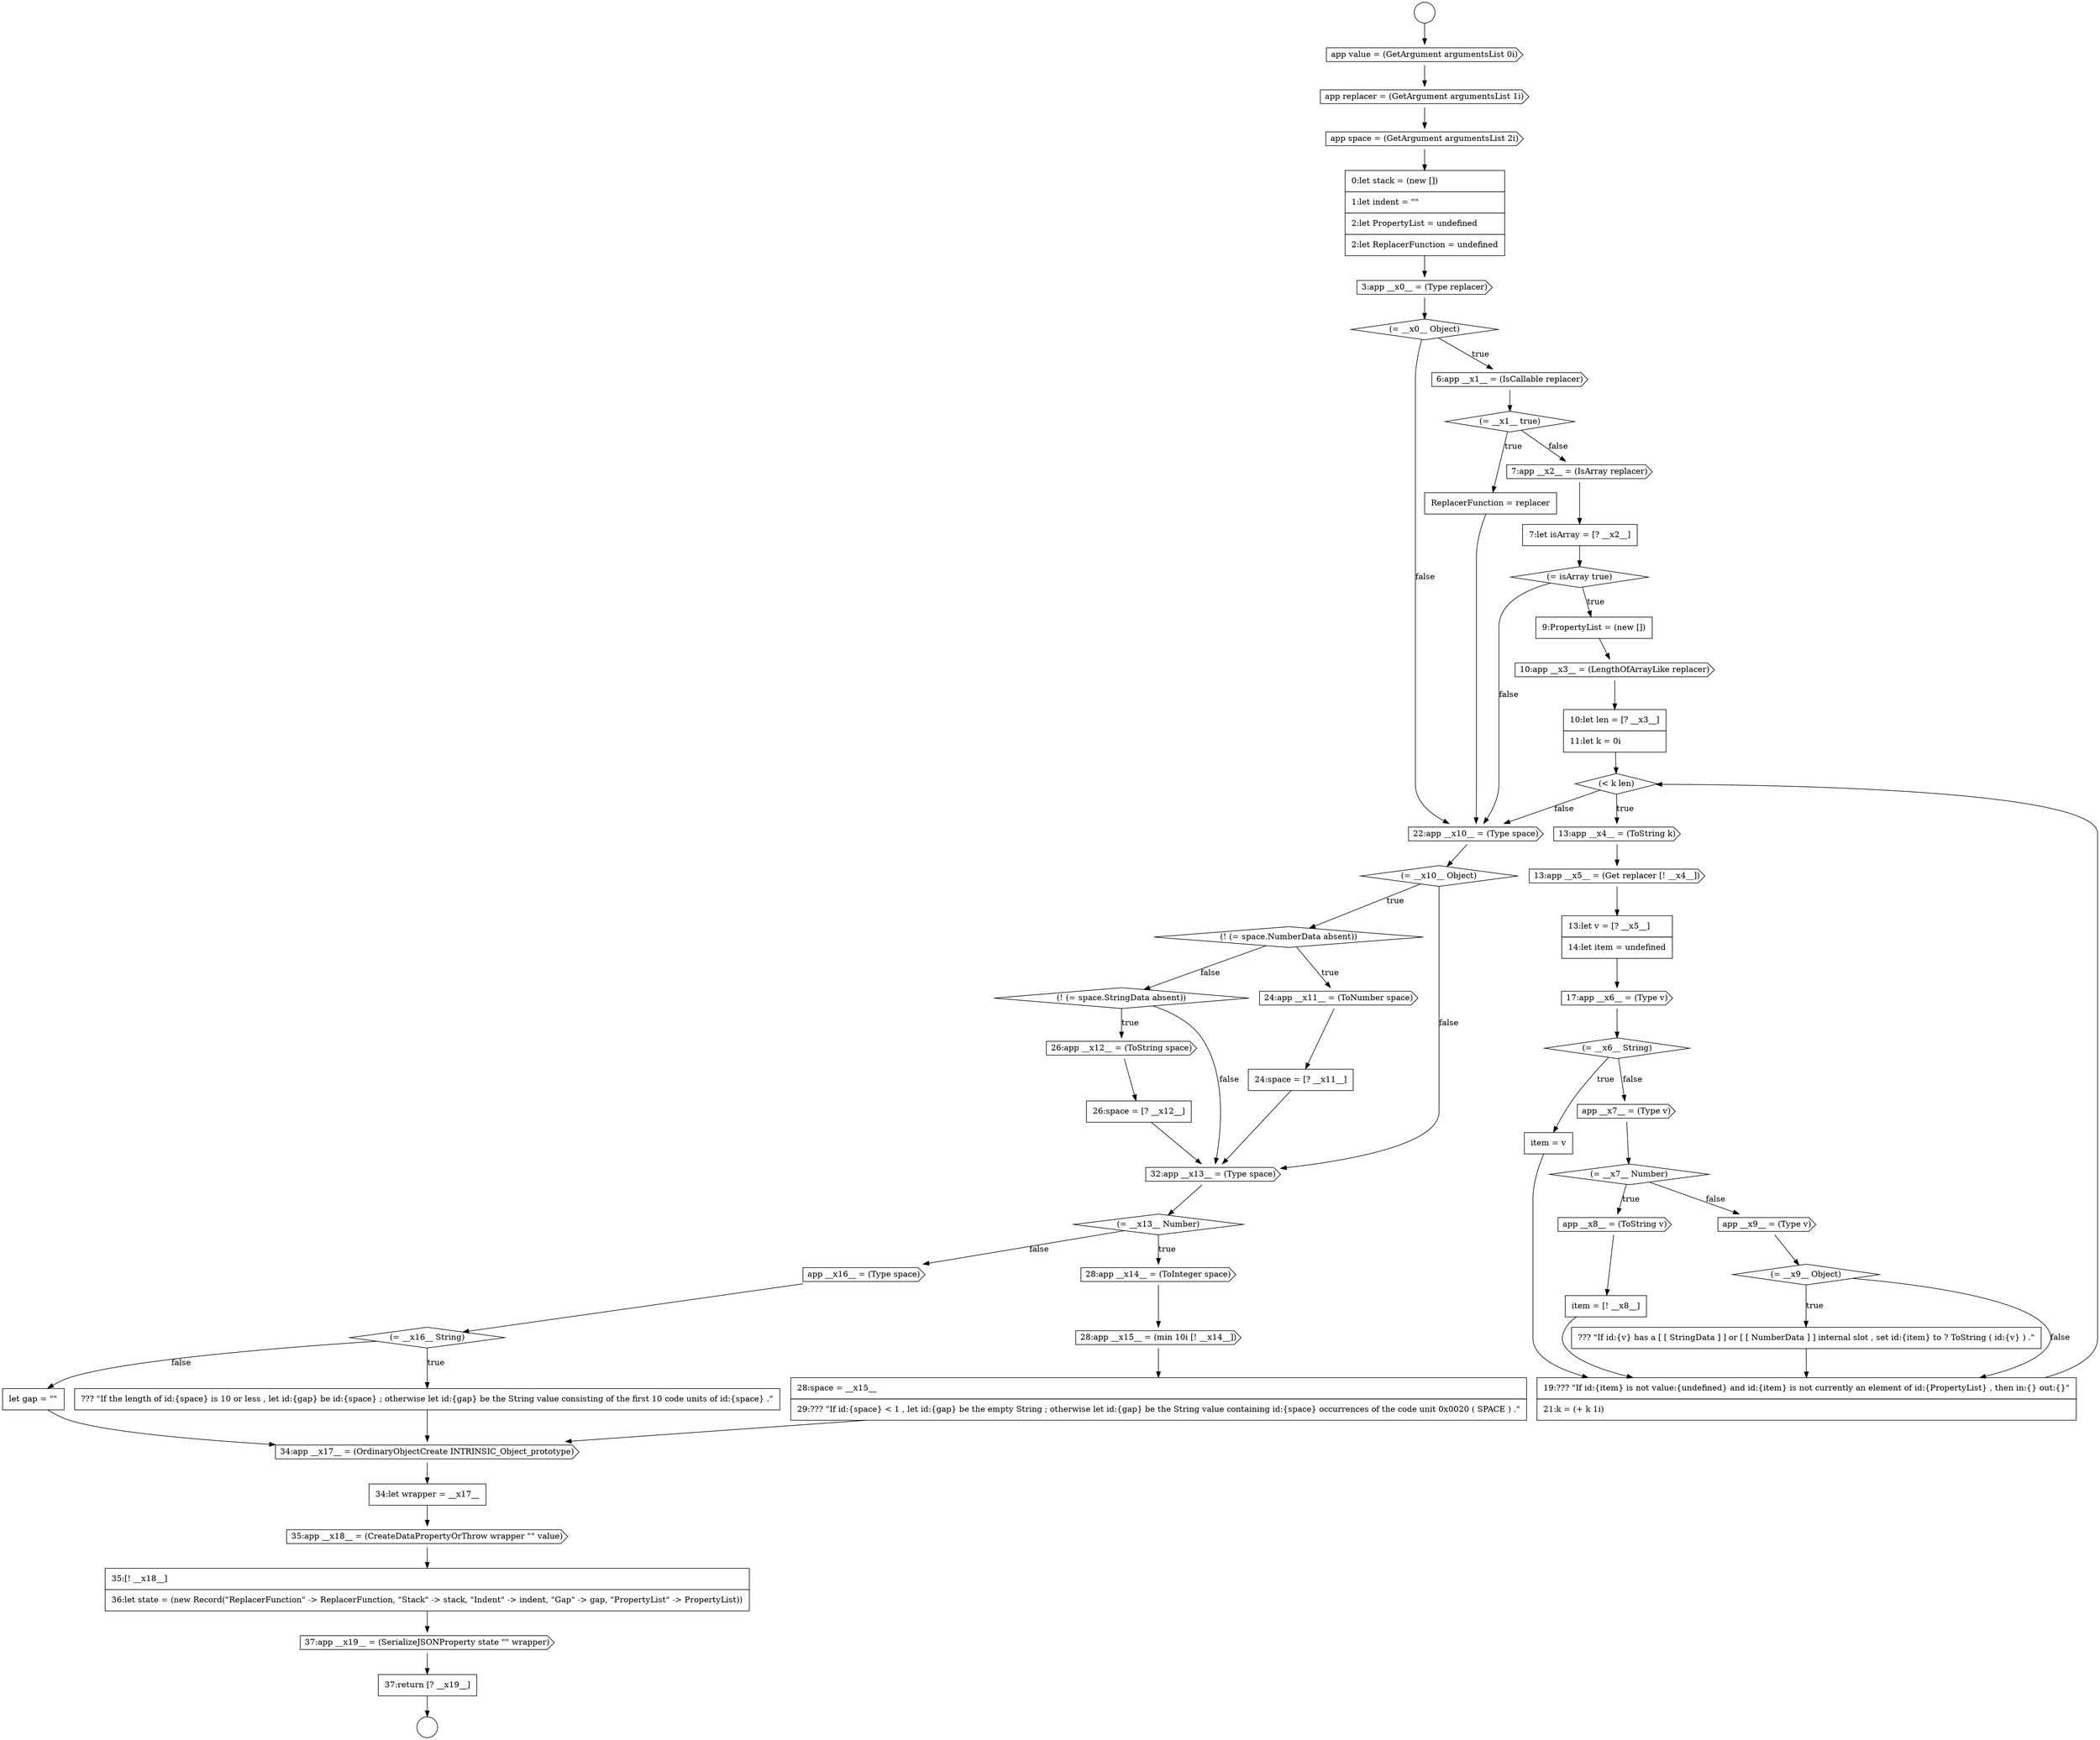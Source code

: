 digraph {
  node17665 [shape=cds, label=<<font color="black">22:app __x10__ = (Type space)</font>> color="black" fillcolor="white" style=filled]
  node17687 [shape=none, margin=0, label=<<font color="black">
    <table border="0" cellborder="1" cellspacing="0" cellpadding="10">
      <tr><td align="left">37:return [? __x19__]</td></tr>
    </table>
  </font>> color="black" fillcolor="white" style=filled]
  node17663 [shape=none, margin=0, label=<<font color="black">
    <table border="0" cellborder="1" cellspacing="0" cellpadding="10">
      <tr><td align="left">??? &quot;If id:{v} has a [ [ StringData ] ] or [ [ NumberData ] ] internal slot , set id:{item} to ? ToString ( id:{v} ) .&quot;</td></tr>
    </table>
  </font>> color="black" fillcolor="white" style=filled]
  node17671 [shape=cds, label=<<font color="black">26:app __x12__ = (ToString space)</font>> color="black" fillcolor="white" style=filled]
  node17639 [shape=cds, label=<<font color="black">3:app __x0__ = (Type replacer)</font>> color="black" fillcolor="white" style=filled]
  node17684 [shape=cds, label=<<font color="black">35:app __x18__ = (CreateDataPropertyOrThrow wrapper &quot;&quot; value)</font>> color="black" fillcolor="white" style=filled]
  node17656 [shape=none, margin=0, label=<<font color="black">
    <table border="0" cellborder="1" cellspacing="0" cellpadding="10">
      <tr><td align="left">item = v</td></tr>
    </table>
  </font>> color="black" fillcolor="white" style=filled]
  node17641 [shape=cds, label=<<font color="black">6:app __x1__ = (IsCallable replacer)</font>> color="black" fillcolor="white" style=filled]
  node17677 [shape=none, margin=0, label=<<font color="black">
    <table border="0" cellborder="1" cellspacing="0" cellpadding="10">
      <tr><td align="left">28:space = __x15__</td></tr>
      <tr><td align="left">29:??? &quot;If id:{space} &lt; 1 , let id:{gap} be the empty String ; otherwise let id:{gap} be the String value containing id:{space} occurrences of the code unit 0x0020 ( SPACE ) .&quot;</td></tr>
    </table>
  </font>> color="black" fillcolor="white" style=filled]
  node17662 [shape=diamond, label=<<font color="black">(= __x9__ Object)</font>> color="black" fillcolor="white" style=filled]
  node17667 [shape=diamond, label=<<font color="black">(! (= space.NumberData absent))</font>> color="black" fillcolor="white" style=filled]
  node17652 [shape=cds, label=<<font color="black">13:app __x5__ = (Get replacer [! __x4__])</font>> color="black" fillcolor="white" style=filled]
  node17635 [shape=cds, label=<<font color="black">app value = (GetArgument argumentsList 0i)</font>> color="black" fillcolor="white" style=filled]
  node17633 [shape=circle label=" " color="black" fillcolor="white" style=filled]
  node17674 [shape=diamond, label=<<font color="black">(= __x13__ Number)</font>> color="black" fillcolor="white" style=filled]
  node17645 [shape=none, margin=0, label=<<font color="black">
    <table border="0" cellborder="1" cellspacing="0" cellpadding="10">
      <tr><td align="left">7:let isArray = [? __x2__]</td></tr>
    </table>
  </font>> color="black" fillcolor="white" style=filled]
  node17655 [shape=diamond, label=<<font color="black">(= __x6__ String)</font>> color="black" fillcolor="white" style=filled]
  node17642 [shape=diamond, label=<<font color="black">(= __x1__ true)</font>> color="black" fillcolor="white" style=filled]
  node17670 [shape=diamond, label=<<font color="black">(! (= space.StringData absent))</font>> color="black" fillcolor="white" style=filled]
  node17683 [shape=none, margin=0, label=<<font color="black">
    <table border="0" cellborder="1" cellspacing="0" cellpadding="10">
      <tr><td align="left">34:let wrapper = __x17__</td></tr>
    </table>
  </font>> color="black" fillcolor="white" style=filled]
  node17659 [shape=cds, label=<<font color="black">app __x8__ = (ToString v)</font>> color="black" fillcolor="white" style=filled]
  node17638 [shape=none, margin=0, label=<<font color="black">
    <table border="0" cellborder="1" cellspacing="0" cellpadding="10">
      <tr><td align="left">0:let stack = (new [])</td></tr>
      <tr><td align="left">1:let indent = &quot;&quot;</td></tr>
      <tr><td align="left">2:let PropertyList = undefined</td></tr>
      <tr><td align="left">2:let ReplacerFunction = undefined</td></tr>
    </table>
  </font>> color="black" fillcolor="white" style=filled]
  node17678 [shape=cds, label=<<font color="black">app __x16__ = (Type space)</font>> color="black" fillcolor="white" style=filled]
  node17675 [shape=cds, label=<<font color="black">28:app __x14__ = (ToInteger space)</font>> color="black" fillcolor="white" style=filled]
  node17651 [shape=cds, label=<<font color="black">13:app __x4__ = (ToString k)</font>> color="black" fillcolor="white" style=filled]
  node17646 [shape=diamond, label=<<font color="black">(= isArray true)</font>> color="black" fillcolor="white" style=filled]
  node17686 [shape=cds, label=<<font color="black">37:app __x19__ = (SerializeJSONProperty state &quot;&quot; wrapper)</font>> color="black" fillcolor="white" style=filled]
  node17669 [shape=none, margin=0, label=<<font color="black">
    <table border="0" cellborder="1" cellspacing="0" cellpadding="10">
      <tr><td align="left">24:space = [? __x11__]</td></tr>
    </table>
  </font>> color="black" fillcolor="white" style=filled]
  node17654 [shape=cds, label=<<font color="black">17:app __x6__ = (Type v)</font>> color="black" fillcolor="white" style=filled]
  node17643 [shape=none, margin=0, label=<<font color="black">
    <table border="0" cellborder="1" cellspacing="0" cellpadding="10">
      <tr><td align="left">ReplacerFunction = replacer</td></tr>
    </table>
  </font>> color="black" fillcolor="white" style=filled]
  node17660 [shape=none, margin=0, label=<<font color="black">
    <table border="0" cellborder="1" cellspacing="0" cellpadding="10">
      <tr><td align="left">item = [! __x8__]</td></tr>
    </table>
  </font>> color="black" fillcolor="white" style=filled]
  node17682 [shape=cds, label=<<font color="black">34:app __x17__ = (OrdinaryObjectCreate INTRINSIC_Object_prototype)</font>> color="black" fillcolor="white" style=filled]
  node17637 [shape=cds, label=<<font color="black">app space = (GetArgument argumentsList 2i)</font>> color="black" fillcolor="white" style=filled]
  node17650 [shape=diamond, label=<<font color="black">(&lt; k len)</font>> color="black" fillcolor="white" style=filled]
  node17679 [shape=diamond, label=<<font color="black">(= __x16__ String)</font>> color="black" fillcolor="white" style=filled]
  node17647 [shape=none, margin=0, label=<<font color="black">
    <table border="0" cellborder="1" cellspacing="0" cellpadding="10">
      <tr><td align="left">9:PropertyList = (new [])</td></tr>
    </table>
  </font>> color="black" fillcolor="white" style=filled]
  node17676 [shape=cds, label=<<font color="black">28:app __x15__ = (min 10i [! __x14__])</font>> color="black" fillcolor="white" style=filled]
  node17664 [shape=none, margin=0, label=<<font color="black">
    <table border="0" cellborder="1" cellspacing="0" cellpadding="10">
      <tr><td align="left">19:??? &quot;If id:{item} is not value:{undefined} and id:{item} is not currently an element of id:{PropertyList} , then in:{} out:{}&quot;</td></tr>
      <tr><td align="left">21:k = (+ k 1i)</td></tr>
    </table>
  </font>> color="black" fillcolor="white" style=filled]
  node17685 [shape=none, margin=0, label=<<font color="black">
    <table border="0" cellborder="1" cellspacing="0" cellpadding="10">
      <tr><td align="left">35:[! __x18__]</td></tr>
      <tr><td align="left">36:let state = (new Record(&quot;ReplacerFunction&quot; -&gt; ReplacerFunction, &quot;Stack&quot; -&gt; stack, &quot;Indent&quot; -&gt; indent, &quot;Gap&quot; -&gt; gap, &quot;PropertyList&quot; -&gt; PropertyList))</td></tr>
    </table>
  </font>> color="black" fillcolor="white" style=filled]
  node17668 [shape=cds, label=<<font color="black">24:app __x11__ = (ToNumber space)</font>> color="black" fillcolor="white" style=filled]
  node17657 [shape=cds, label=<<font color="black">app __x7__ = (Type v)</font>> color="black" fillcolor="white" style=filled]
  node17640 [shape=diamond, label=<<font color="black">(= __x0__ Object)</font>> color="black" fillcolor="white" style=filled]
  node17666 [shape=diamond, label=<<font color="black">(= __x10__ Object)</font>> color="black" fillcolor="white" style=filled]
  node17672 [shape=none, margin=0, label=<<font color="black">
    <table border="0" cellborder="1" cellspacing="0" cellpadding="10">
      <tr><td align="left">26:space = [? __x12__]</td></tr>
    </table>
  </font>> color="black" fillcolor="white" style=filled]
  node17681 [shape=none, margin=0, label=<<font color="black">
    <table border="0" cellborder="1" cellspacing="0" cellpadding="10">
      <tr><td align="left">let gap = &quot;&quot;</td></tr>
    </table>
  </font>> color="black" fillcolor="white" style=filled]
  node17653 [shape=none, margin=0, label=<<font color="black">
    <table border="0" cellborder="1" cellspacing="0" cellpadding="10">
      <tr><td align="left">13:let v = [? __x5__]</td></tr>
      <tr><td align="left">14:let item = undefined</td></tr>
    </table>
  </font>> color="black" fillcolor="white" style=filled]
  node17644 [shape=cds, label=<<font color="black">7:app __x2__ = (IsArray replacer)</font>> color="black" fillcolor="white" style=filled]
  node17649 [shape=none, margin=0, label=<<font color="black">
    <table border="0" cellborder="1" cellspacing="0" cellpadding="10">
      <tr><td align="left">10:let len = [? __x3__]</td></tr>
      <tr><td align="left">11:let k = 0i</td></tr>
    </table>
  </font>> color="black" fillcolor="white" style=filled]
  node17648 [shape=cds, label=<<font color="black">10:app __x3__ = (LengthOfArrayLike replacer)</font>> color="black" fillcolor="white" style=filled]
  node17680 [shape=none, margin=0, label=<<font color="black">
    <table border="0" cellborder="1" cellspacing="0" cellpadding="10">
      <tr><td align="left">??? &quot;If the length of id:{space} is 10 or less , let id:{gap} be id:{space} ; otherwise let id:{gap} be the String value consisting of the first 10 code units of id:{space} .&quot;</td></tr>
    </table>
  </font>> color="black" fillcolor="white" style=filled]
  node17673 [shape=cds, label=<<font color="black">32:app __x13__ = (Type space)</font>> color="black" fillcolor="white" style=filled]
  node17661 [shape=cds, label=<<font color="black">app __x9__ = (Type v)</font>> color="black" fillcolor="white" style=filled]
  node17658 [shape=diamond, label=<<font color="black">(= __x7__ Number)</font>> color="black" fillcolor="white" style=filled]
  node17636 [shape=cds, label=<<font color="black">app replacer = (GetArgument argumentsList 1i)</font>> color="black" fillcolor="white" style=filled]
  node17634 [shape=circle label=" " color="black" fillcolor="white" style=filled]
  node17645 -> node17646 [ color="black"]
  node17669 -> node17673 [ color="black"]
  node17650 -> node17651 [label=<<font color="black">true</font>> color="black"]
  node17650 -> node17665 [label=<<font color="black">false</font>> color="black"]
  node17664 -> node17650 [ color="black"]
  node17633 -> node17635 [ color="black"]
  node17638 -> node17639 [ color="black"]
  node17672 -> node17673 [ color="black"]
  node17679 -> node17680 [label=<<font color="black">true</font>> color="black"]
  node17679 -> node17681 [label=<<font color="black">false</font>> color="black"]
  node17674 -> node17675 [label=<<font color="black">true</font>> color="black"]
  node17674 -> node17678 [label=<<font color="black">false</font>> color="black"]
  node17678 -> node17679 [ color="black"]
  node17677 -> node17682 [ color="black"]
  node17640 -> node17641 [label=<<font color="black">true</font>> color="black"]
  node17640 -> node17665 [label=<<font color="black">false</font>> color="black"]
  node17662 -> node17663 [label=<<font color="black">true</font>> color="black"]
  node17662 -> node17664 [label=<<font color="black">false</font>> color="black"]
  node17647 -> node17648 [ color="black"]
  node17654 -> node17655 [ color="black"]
  node17641 -> node17642 [ color="black"]
  node17643 -> node17665 [ color="black"]
  node17661 -> node17662 [ color="black"]
  node17660 -> node17664 [ color="black"]
  node17637 -> node17638 [ color="black"]
  node17666 -> node17667 [label=<<font color="black">true</font>> color="black"]
  node17666 -> node17673 [label=<<font color="black">false</font>> color="black"]
  node17635 -> node17636 [ color="black"]
  node17682 -> node17683 [ color="black"]
  node17642 -> node17643 [label=<<font color="black">true</font>> color="black"]
  node17642 -> node17644 [label=<<font color="black">false</font>> color="black"]
  node17657 -> node17658 [ color="black"]
  node17681 -> node17682 [ color="black"]
  node17648 -> node17649 [ color="black"]
  node17658 -> node17659 [label=<<font color="black">true</font>> color="black"]
  node17658 -> node17661 [label=<<font color="black">false</font>> color="black"]
  node17659 -> node17660 [ color="black"]
  node17663 -> node17664 [ color="black"]
  node17649 -> node17650 [ color="black"]
  node17671 -> node17672 [ color="black"]
  node17673 -> node17674 [ color="black"]
  node17685 -> node17686 [ color="black"]
  node17651 -> node17652 [ color="black"]
  node17670 -> node17671 [label=<<font color="black">true</font>> color="black"]
  node17670 -> node17673 [label=<<font color="black">false</font>> color="black"]
  node17644 -> node17645 [ color="black"]
  node17653 -> node17654 [ color="black"]
  node17687 -> node17634 [ color="black"]
  node17686 -> node17687 [ color="black"]
  node17668 -> node17669 [ color="black"]
  node17676 -> node17677 [ color="black"]
  node17652 -> node17653 [ color="black"]
  node17656 -> node17664 [ color="black"]
  node17646 -> node17647 [label=<<font color="black">true</font>> color="black"]
  node17646 -> node17665 [label=<<font color="black">false</font>> color="black"]
  node17680 -> node17682 [ color="black"]
  node17667 -> node17668 [label=<<font color="black">true</font>> color="black"]
  node17667 -> node17670 [label=<<font color="black">false</font>> color="black"]
  node17683 -> node17684 [ color="black"]
  node17684 -> node17685 [ color="black"]
  node17639 -> node17640 [ color="black"]
  node17655 -> node17656 [label=<<font color="black">true</font>> color="black"]
  node17655 -> node17657 [label=<<font color="black">false</font>> color="black"]
  node17665 -> node17666 [ color="black"]
  node17636 -> node17637 [ color="black"]
  node17675 -> node17676 [ color="black"]
}
